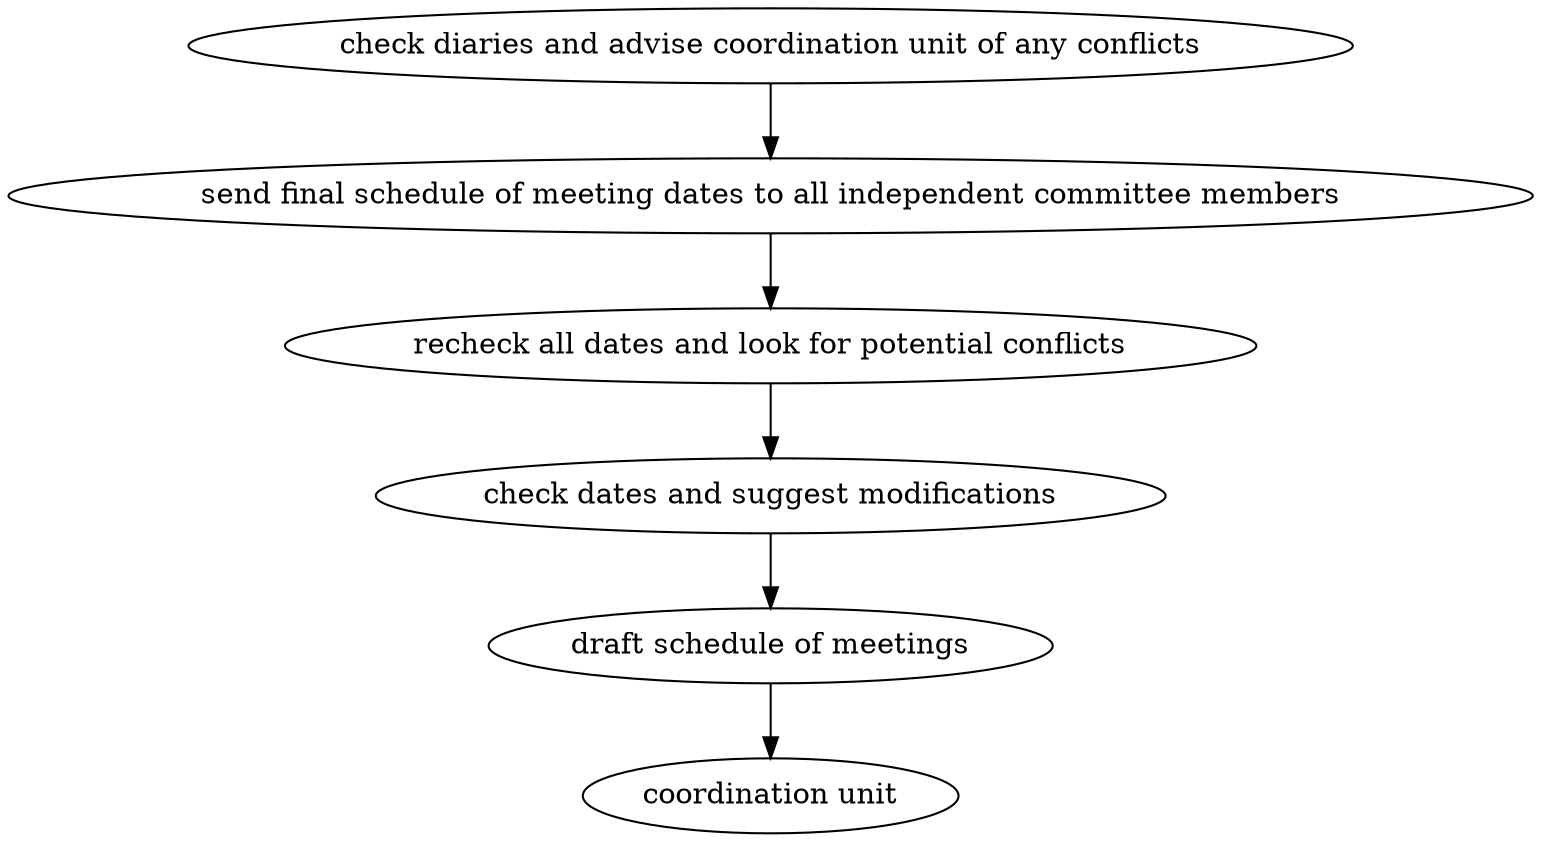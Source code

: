 strict digraph "doc-9.3" {
	graph [name="doc-9.3"];
	"draft schedule of meetings"	[attrs="{'type': 'Activity', 'label': 'draft schedule of meetings'}"];
	"coordination unit"	[attrs="{'type': 'Activity', 'label': 'coordination unit'}"];
	"draft schedule of meetings" -> "coordination unit"	[attrs="{'type': 'flow', 'label': 'flow'}"];
	"check dates and suggest modifications"	[attrs="{'type': 'Activity', 'label': 'check dates and suggest modifications'}"];
	"check dates and suggest modifications" -> "draft schedule of meetings"	[attrs="{'type': 'flow', 'label': 'flow'}"];
	"recheck all dates and look for potential conflicts"	[attrs="{'type': 'Activity', 'label': 'recheck all dates and look for potential conflicts'}"];
	"recheck all dates and look for potential conflicts" -> "check dates and suggest modifications"	[attrs="{'type': 'flow', 'label': 'flow'}"];
	"send final schedule of meeting dates to all independent committee members"	[attrs="{'type': 'Activity', 'label': 'send final schedule of meeting dates to all independent committee members'}"];
	"send final schedule of meeting dates to all independent committee members" -> "recheck all dates and look for potential conflicts"	[attrs="{'type': 'flow', 'label': 'flow'}"];
	"check diaries and advise coordination unit of any conflicts"	[attrs="{'type': 'Activity', 'label': 'check diaries and advise coordination unit of any conflicts'}"];
	"check diaries and advise coordination unit of any conflicts" -> "send final schedule of meeting dates to all independent committee members"	[attrs="{'type': 'flow', 'label': 'flow'}"];
}
